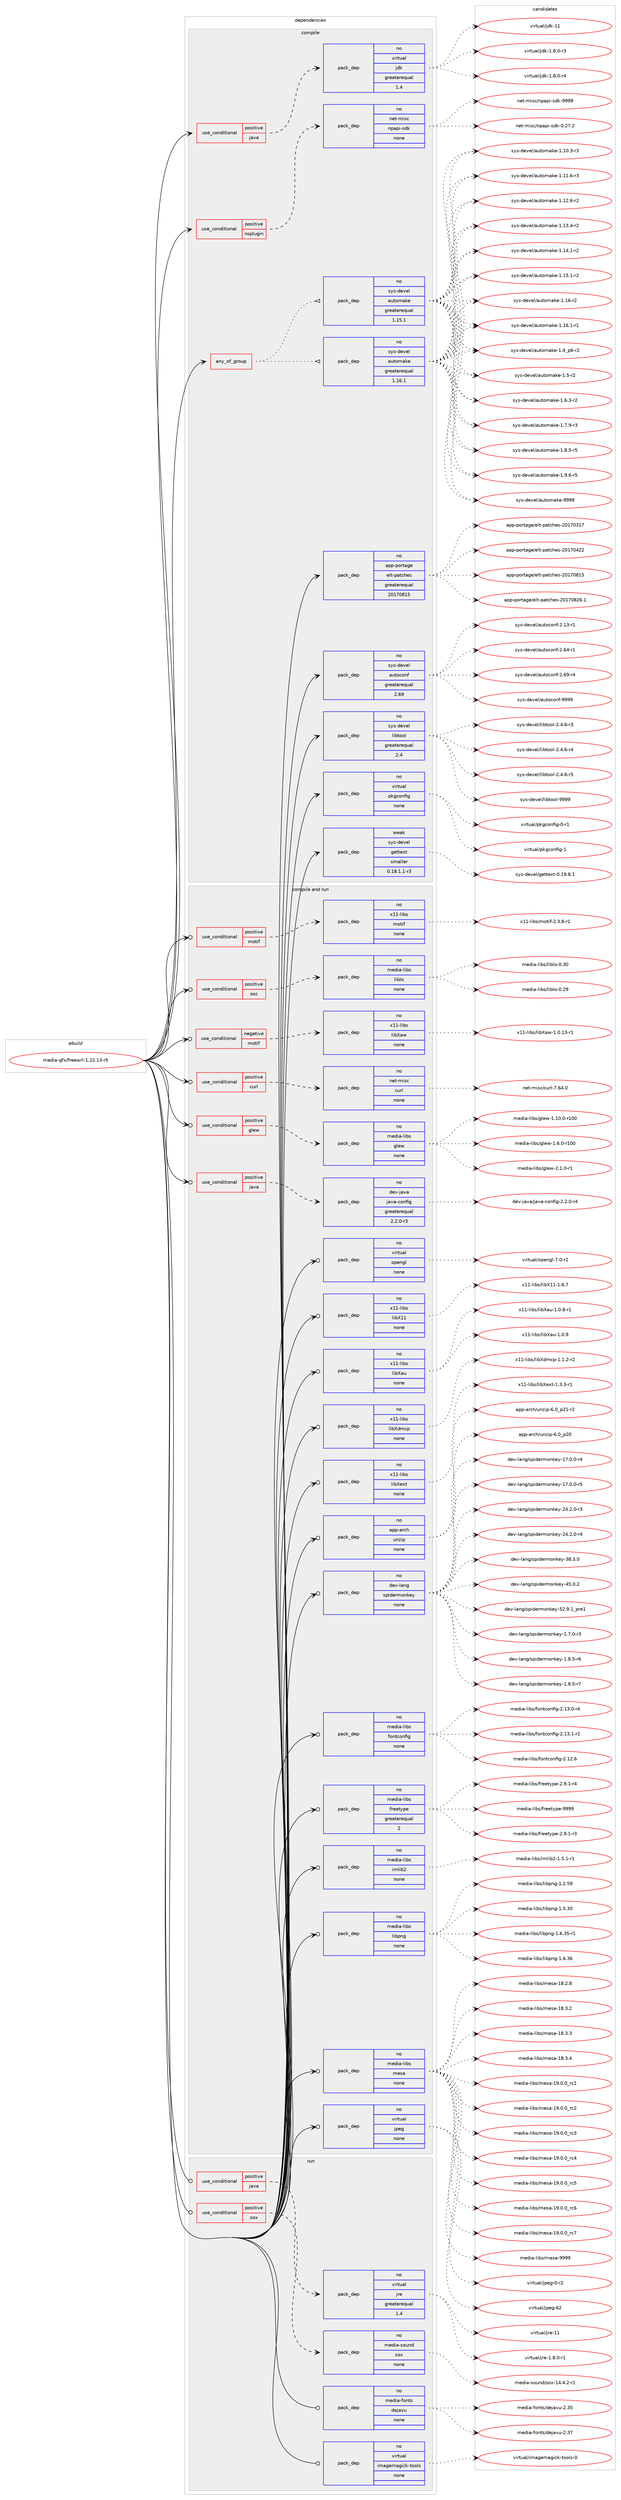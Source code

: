 digraph prolog {

# *************
# Graph options
# *************

newrank=true;
concentrate=true;
compound=true;
graph [rankdir=LR,fontname=Helvetica,fontsize=10,ranksep=1.5];#, ranksep=2.5, nodesep=0.2];
edge  [arrowhead=vee];
node  [fontname=Helvetica,fontsize=10];

# **********
# The ebuild
# **********

subgraph cluster_leftcol {
color=gray;
rank=same;
label=<<i>ebuild</i>>;
id [label="media-gfx/freewrl-1.22.13-r5", color=red, width=4, href="../media-gfx/freewrl-1.22.13-r5.svg"];
}

# ****************
# The dependencies
# ****************

subgraph cluster_midcol {
color=gray;
label=<<i>dependencies</i>>;
subgraph cluster_compile {
fillcolor="#eeeeee";
style=filled;
label=<<i>compile</i>>;
subgraph any24870 {
dependency1603342 [label=<<TABLE BORDER="0" CELLBORDER="1" CELLSPACING="0" CELLPADDING="4"><TR><TD CELLPADDING="10">any_of_group</TD></TR></TABLE>>, shape=none, color=red];subgraph pack1145350 {
dependency1603343 [label=<<TABLE BORDER="0" CELLBORDER="1" CELLSPACING="0" CELLPADDING="4" WIDTH="220"><TR><TD ROWSPAN="6" CELLPADDING="30">pack_dep</TD></TR><TR><TD WIDTH="110">no</TD></TR><TR><TD>sys-devel</TD></TR><TR><TD>automake</TD></TR><TR><TD>greaterequal</TD></TR><TR><TD>1.16.1</TD></TR></TABLE>>, shape=none, color=blue];
}
dependency1603342:e -> dependency1603343:w [weight=20,style="dotted",arrowhead="oinv"];
subgraph pack1145351 {
dependency1603344 [label=<<TABLE BORDER="0" CELLBORDER="1" CELLSPACING="0" CELLPADDING="4" WIDTH="220"><TR><TD ROWSPAN="6" CELLPADDING="30">pack_dep</TD></TR><TR><TD WIDTH="110">no</TD></TR><TR><TD>sys-devel</TD></TR><TR><TD>automake</TD></TR><TR><TD>greaterequal</TD></TR><TR><TD>1.15.1</TD></TR></TABLE>>, shape=none, color=blue];
}
dependency1603342:e -> dependency1603344:w [weight=20,style="dotted",arrowhead="oinv"];
}
id:e -> dependency1603342:w [weight=20,style="solid",arrowhead="vee"];
subgraph cond432437 {
dependency1603345 [label=<<TABLE BORDER="0" CELLBORDER="1" CELLSPACING="0" CELLPADDING="4"><TR><TD ROWSPAN="3" CELLPADDING="10">use_conditional</TD></TR><TR><TD>positive</TD></TR><TR><TD>java</TD></TR></TABLE>>, shape=none, color=red];
subgraph pack1145352 {
dependency1603346 [label=<<TABLE BORDER="0" CELLBORDER="1" CELLSPACING="0" CELLPADDING="4" WIDTH="220"><TR><TD ROWSPAN="6" CELLPADDING="30">pack_dep</TD></TR><TR><TD WIDTH="110">no</TD></TR><TR><TD>virtual</TD></TR><TR><TD>jdk</TD></TR><TR><TD>greaterequal</TD></TR><TR><TD>1.4</TD></TR></TABLE>>, shape=none, color=blue];
}
dependency1603345:e -> dependency1603346:w [weight=20,style="dashed",arrowhead="vee"];
}
id:e -> dependency1603345:w [weight=20,style="solid",arrowhead="vee"];
subgraph cond432438 {
dependency1603347 [label=<<TABLE BORDER="0" CELLBORDER="1" CELLSPACING="0" CELLPADDING="4"><TR><TD ROWSPAN="3" CELLPADDING="10">use_conditional</TD></TR><TR><TD>positive</TD></TR><TR><TD>nsplugin</TD></TR></TABLE>>, shape=none, color=red];
subgraph pack1145353 {
dependency1603348 [label=<<TABLE BORDER="0" CELLBORDER="1" CELLSPACING="0" CELLPADDING="4" WIDTH="220"><TR><TD ROWSPAN="6" CELLPADDING="30">pack_dep</TD></TR><TR><TD WIDTH="110">no</TD></TR><TR><TD>net-misc</TD></TR><TR><TD>npapi-sdk</TD></TR><TR><TD>none</TD></TR><TR><TD></TD></TR></TABLE>>, shape=none, color=blue];
}
dependency1603347:e -> dependency1603348:w [weight=20,style="dashed",arrowhead="vee"];
}
id:e -> dependency1603347:w [weight=20,style="solid",arrowhead="vee"];
subgraph pack1145354 {
dependency1603349 [label=<<TABLE BORDER="0" CELLBORDER="1" CELLSPACING="0" CELLPADDING="4" WIDTH="220"><TR><TD ROWSPAN="6" CELLPADDING="30">pack_dep</TD></TR><TR><TD WIDTH="110">no</TD></TR><TR><TD>app-portage</TD></TR><TR><TD>elt-patches</TD></TR><TR><TD>greaterequal</TD></TR><TR><TD>20170815</TD></TR></TABLE>>, shape=none, color=blue];
}
id:e -> dependency1603349:w [weight=20,style="solid",arrowhead="vee"];
subgraph pack1145355 {
dependency1603350 [label=<<TABLE BORDER="0" CELLBORDER="1" CELLSPACING="0" CELLPADDING="4" WIDTH="220"><TR><TD ROWSPAN="6" CELLPADDING="30">pack_dep</TD></TR><TR><TD WIDTH="110">no</TD></TR><TR><TD>sys-devel</TD></TR><TR><TD>autoconf</TD></TR><TR><TD>greaterequal</TD></TR><TR><TD>2.69</TD></TR></TABLE>>, shape=none, color=blue];
}
id:e -> dependency1603350:w [weight=20,style="solid",arrowhead="vee"];
subgraph pack1145356 {
dependency1603351 [label=<<TABLE BORDER="0" CELLBORDER="1" CELLSPACING="0" CELLPADDING="4" WIDTH="220"><TR><TD ROWSPAN="6" CELLPADDING="30">pack_dep</TD></TR><TR><TD WIDTH="110">no</TD></TR><TR><TD>sys-devel</TD></TR><TR><TD>libtool</TD></TR><TR><TD>greaterequal</TD></TR><TR><TD>2.4</TD></TR></TABLE>>, shape=none, color=blue];
}
id:e -> dependency1603351:w [weight=20,style="solid",arrowhead="vee"];
subgraph pack1145357 {
dependency1603352 [label=<<TABLE BORDER="0" CELLBORDER="1" CELLSPACING="0" CELLPADDING="4" WIDTH="220"><TR><TD ROWSPAN="6" CELLPADDING="30">pack_dep</TD></TR><TR><TD WIDTH="110">no</TD></TR><TR><TD>virtual</TD></TR><TR><TD>pkgconfig</TD></TR><TR><TD>none</TD></TR><TR><TD></TD></TR></TABLE>>, shape=none, color=blue];
}
id:e -> dependency1603352:w [weight=20,style="solid",arrowhead="vee"];
subgraph pack1145358 {
dependency1603353 [label=<<TABLE BORDER="0" CELLBORDER="1" CELLSPACING="0" CELLPADDING="4" WIDTH="220"><TR><TD ROWSPAN="6" CELLPADDING="30">pack_dep</TD></TR><TR><TD WIDTH="110">weak</TD></TR><TR><TD>sys-devel</TD></TR><TR><TD>gettext</TD></TR><TR><TD>smaller</TD></TR><TR><TD>0.18.1.1-r3</TD></TR></TABLE>>, shape=none, color=blue];
}
id:e -> dependency1603353:w [weight=20,style="solid",arrowhead="vee"];
}
subgraph cluster_compileandrun {
fillcolor="#eeeeee";
style=filled;
label=<<i>compile and run</i>>;
subgraph cond432439 {
dependency1603354 [label=<<TABLE BORDER="0" CELLBORDER="1" CELLSPACING="0" CELLPADDING="4"><TR><TD ROWSPAN="3" CELLPADDING="10">use_conditional</TD></TR><TR><TD>negative</TD></TR><TR><TD>motif</TD></TR></TABLE>>, shape=none, color=red];
subgraph pack1145359 {
dependency1603355 [label=<<TABLE BORDER="0" CELLBORDER="1" CELLSPACING="0" CELLPADDING="4" WIDTH="220"><TR><TD ROWSPAN="6" CELLPADDING="30">pack_dep</TD></TR><TR><TD WIDTH="110">no</TD></TR><TR><TD>x11-libs</TD></TR><TR><TD>libXaw</TD></TR><TR><TD>none</TD></TR><TR><TD></TD></TR></TABLE>>, shape=none, color=blue];
}
dependency1603354:e -> dependency1603355:w [weight=20,style="dashed",arrowhead="vee"];
}
id:e -> dependency1603354:w [weight=20,style="solid",arrowhead="odotvee"];
subgraph cond432440 {
dependency1603356 [label=<<TABLE BORDER="0" CELLBORDER="1" CELLSPACING="0" CELLPADDING="4"><TR><TD ROWSPAN="3" CELLPADDING="10">use_conditional</TD></TR><TR><TD>positive</TD></TR><TR><TD>curl</TD></TR></TABLE>>, shape=none, color=red];
subgraph pack1145360 {
dependency1603357 [label=<<TABLE BORDER="0" CELLBORDER="1" CELLSPACING="0" CELLPADDING="4" WIDTH="220"><TR><TD ROWSPAN="6" CELLPADDING="30">pack_dep</TD></TR><TR><TD WIDTH="110">no</TD></TR><TR><TD>net-misc</TD></TR><TR><TD>curl</TD></TR><TR><TD>none</TD></TR><TR><TD></TD></TR></TABLE>>, shape=none, color=blue];
}
dependency1603356:e -> dependency1603357:w [weight=20,style="dashed",arrowhead="vee"];
}
id:e -> dependency1603356:w [weight=20,style="solid",arrowhead="odotvee"];
subgraph cond432441 {
dependency1603358 [label=<<TABLE BORDER="0" CELLBORDER="1" CELLSPACING="0" CELLPADDING="4"><TR><TD ROWSPAN="3" CELLPADDING="10">use_conditional</TD></TR><TR><TD>positive</TD></TR><TR><TD>glew</TD></TR></TABLE>>, shape=none, color=red];
subgraph pack1145361 {
dependency1603359 [label=<<TABLE BORDER="0" CELLBORDER="1" CELLSPACING="0" CELLPADDING="4" WIDTH="220"><TR><TD ROWSPAN="6" CELLPADDING="30">pack_dep</TD></TR><TR><TD WIDTH="110">no</TD></TR><TR><TD>media-libs</TD></TR><TR><TD>glew</TD></TR><TR><TD>none</TD></TR><TR><TD></TD></TR></TABLE>>, shape=none, color=blue];
}
dependency1603358:e -> dependency1603359:w [weight=20,style="dashed",arrowhead="vee"];
}
id:e -> dependency1603358:w [weight=20,style="solid",arrowhead="odotvee"];
subgraph cond432442 {
dependency1603360 [label=<<TABLE BORDER="0" CELLBORDER="1" CELLSPACING="0" CELLPADDING="4"><TR><TD ROWSPAN="3" CELLPADDING="10">use_conditional</TD></TR><TR><TD>positive</TD></TR><TR><TD>java</TD></TR></TABLE>>, shape=none, color=red];
subgraph pack1145362 {
dependency1603361 [label=<<TABLE BORDER="0" CELLBORDER="1" CELLSPACING="0" CELLPADDING="4" WIDTH="220"><TR><TD ROWSPAN="6" CELLPADDING="30">pack_dep</TD></TR><TR><TD WIDTH="110">no</TD></TR><TR><TD>dev-java</TD></TR><TR><TD>java-config</TD></TR><TR><TD>greaterequal</TD></TR><TR><TD>2.2.0-r3</TD></TR></TABLE>>, shape=none, color=blue];
}
dependency1603360:e -> dependency1603361:w [weight=20,style="dashed",arrowhead="vee"];
}
id:e -> dependency1603360:w [weight=20,style="solid",arrowhead="odotvee"];
subgraph cond432443 {
dependency1603362 [label=<<TABLE BORDER="0" CELLBORDER="1" CELLSPACING="0" CELLPADDING="4"><TR><TD ROWSPAN="3" CELLPADDING="10">use_conditional</TD></TR><TR><TD>positive</TD></TR><TR><TD>motif</TD></TR></TABLE>>, shape=none, color=red];
subgraph pack1145363 {
dependency1603363 [label=<<TABLE BORDER="0" CELLBORDER="1" CELLSPACING="0" CELLPADDING="4" WIDTH="220"><TR><TD ROWSPAN="6" CELLPADDING="30">pack_dep</TD></TR><TR><TD WIDTH="110">no</TD></TR><TR><TD>x11-libs</TD></TR><TR><TD>motif</TD></TR><TR><TD>none</TD></TR><TR><TD></TD></TR></TABLE>>, shape=none, color=blue];
}
dependency1603362:e -> dependency1603363:w [weight=20,style="dashed",arrowhead="vee"];
}
id:e -> dependency1603362:w [weight=20,style="solid",arrowhead="odotvee"];
subgraph cond432444 {
dependency1603364 [label=<<TABLE BORDER="0" CELLBORDER="1" CELLSPACING="0" CELLPADDING="4"><TR><TD ROWSPAN="3" CELLPADDING="10">use_conditional</TD></TR><TR><TD>positive</TD></TR><TR><TD>osc</TD></TR></TABLE>>, shape=none, color=red];
subgraph pack1145364 {
dependency1603365 [label=<<TABLE BORDER="0" CELLBORDER="1" CELLSPACING="0" CELLPADDING="4" WIDTH="220"><TR><TD ROWSPAN="6" CELLPADDING="30">pack_dep</TD></TR><TR><TD WIDTH="110">no</TD></TR><TR><TD>media-libs</TD></TR><TR><TD>liblo</TD></TR><TR><TD>none</TD></TR><TR><TD></TD></TR></TABLE>>, shape=none, color=blue];
}
dependency1603364:e -> dependency1603365:w [weight=20,style="dashed",arrowhead="vee"];
}
id:e -> dependency1603364:w [weight=20,style="solid",arrowhead="odotvee"];
subgraph pack1145365 {
dependency1603366 [label=<<TABLE BORDER="0" CELLBORDER="1" CELLSPACING="0" CELLPADDING="4" WIDTH="220"><TR><TD ROWSPAN="6" CELLPADDING="30">pack_dep</TD></TR><TR><TD WIDTH="110">no</TD></TR><TR><TD>app-arch</TD></TR><TR><TD>unzip</TD></TR><TR><TD>none</TD></TR><TR><TD></TD></TR></TABLE>>, shape=none, color=blue];
}
id:e -> dependency1603366:w [weight=20,style="solid",arrowhead="odotvee"];
subgraph pack1145366 {
dependency1603367 [label=<<TABLE BORDER="0" CELLBORDER="1" CELLSPACING="0" CELLPADDING="4" WIDTH="220"><TR><TD ROWSPAN="6" CELLPADDING="30">pack_dep</TD></TR><TR><TD WIDTH="110">no</TD></TR><TR><TD>dev-lang</TD></TR><TR><TD>spidermonkey</TD></TR><TR><TD>none</TD></TR><TR><TD></TD></TR></TABLE>>, shape=none, color=blue];
}
id:e -> dependency1603367:w [weight=20,style="solid",arrowhead="odotvee"];
subgraph pack1145367 {
dependency1603368 [label=<<TABLE BORDER="0" CELLBORDER="1" CELLSPACING="0" CELLPADDING="4" WIDTH="220"><TR><TD ROWSPAN="6" CELLPADDING="30">pack_dep</TD></TR><TR><TD WIDTH="110">no</TD></TR><TR><TD>media-libs</TD></TR><TR><TD>fontconfig</TD></TR><TR><TD>none</TD></TR><TR><TD></TD></TR></TABLE>>, shape=none, color=blue];
}
id:e -> dependency1603368:w [weight=20,style="solid",arrowhead="odotvee"];
subgraph pack1145368 {
dependency1603369 [label=<<TABLE BORDER="0" CELLBORDER="1" CELLSPACING="0" CELLPADDING="4" WIDTH="220"><TR><TD ROWSPAN="6" CELLPADDING="30">pack_dep</TD></TR><TR><TD WIDTH="110">no</TD></TR><TR><TD>media-libs</TD></TR><TR><TD>freetype</TD></TR><TR><TD>greaterequal</TD></TR><TR><TD>2</TD></TR></TABLE>>, shape=none, color=blue];
}
id:e -> dependency1603369:w [weight=20,style="solid",arrowhead="odotvee"];
subgraph pack1145369 {
dependency1603370 [label=<<TABLE BORDER="0" CELLBORDER="1" CELLSPACING="0" CELLPADDING="4" WIDTH="220"><TR><TD ROWSPAN="6" CELLPADDING="30">pack_dep</TD></TR><TR><TD WIDTH="110">no</TD></TR><TR><TD>media-libs</TD></TR><TR><TD>imlib2</TD></TR><TR><TD>none</TD></TR><TR><TD></TD></TR></TABLE>>, shape=none, color=blue];
}
id:e -> dependency1603370:w [weight=20,style="solid",arrowhead="odotvee"];
subgraph pack1145370 {
dependency1603371 [label=<<TABLE BORDER="0" CELLBORDER="1" CELLSPACING="0" CELLPADDING="4" WIDTH="220"><TR><TD ROWSPAN="6" CELLPADDING="30">pack_dep</TD></TR><TR><TD WIDTH="110">no</TD></TR><TR><TD>media-libs</TD></TR><TR><TD>libpng</TD></TR><TR><TD>none</TD></TR><TR><TD></TD></TR></TABLE>>, shape=none, color=blue];
}
id:e -> dependency1603371:w [weight=20,style="solid",arrowhead="odotvee"];
subgraph pack1145371 {
dependency1603372 [label=<<TABLE BORDER="0" CELLBORDER="1" CELLSPACING="0" CELLPADDING="4" WIDTH="220"><TR><TD ROWSPAN="6" CELLPADDING="30">pack_dep</TD></TR><TR><TD WIDTH="110">no</TD></TR><TR><TD>media-libs</TD></TR><TR><TD>mesa</TD></TR><TR><TD>none</TD></TR><TR><TD></TD></TR></TABLE>>, shape=none, color=blue];
}
id:e -> dependency1603372:w [weight=20,style="solid",arrowhead="odotvee"];
subgraph pack1145372 {
dependency1603373 [label=<<TABLE BORDER="0" CELLBORDER="1" CELLSPACING="0" CELLPADDING="4" WIDTH="220"><TR><TD ROWSPAN="6" CELLPADDING="30">pack_dep</TD></TR><TR><TD WIDTH="110">no</TD></TR><TR><TD>virtual</TD></TR><TR><TD>jpeg</TD></TR><TR><TD>none</TD></TR><TR><TD></TD></TR></TABLE>>, shape=none, color=blue];
}
id:e -> dependency1603373:w [weight=20,style="solid",arrowhead="odotvee"];
subgraph pack1145373 {
dependency1603374 [label=<<TABLE BORDER="0" CELLBORDER="1" CELLSPACING="0" CELLPADDING="4" WIDTH="220"><TR><TD ROWSPAN="6" CELLPADDING="30">pack_dep</TD></TR><TR><TD WIDTH="110">no</TD></TR><TR><TD>virtual</TD></TR><TR><TD>opengl</TD></TR><TR><TD>none</TD></TR><TR><TD></TD></TR></TABLE>>, shape=none, color=blue];
}
id:e -> dependency1603374:w [weight=20,style="solid",arrowhead="odotvee"];
subgraph pack1145374 {
dependency1603375 [label=<<TABLE BORDER="0" CELLBORDER="1" CELLSPACING="0" CELLPADDING="4" WIDTH="220"><TR><TD ROWSPAN="6" CELLPADDING="30">pack_dep</TD></TR><TR><TD WIDTH="110">no</TD></TR><TR><TD>x11-libs</TD></TR><TR><TD>libX11</TD></TR><TR><TD>none</TD></TR><TR><TD></TD></TR></TABLE>>, shape=none, color=blue];
}
id:e -> dependency1603375:w [weight=20,style="solid",arrowhead="odotvee"];
subgraph pack1145375 {
dependency1603376 [label=<<TABLE BORDER="0" CELLBORDER="1" CELLSPACING="0" CELLPADDING="4" WIDTH="220"><TR><TD ROWSPAN="6" CELLPADDING="30">pack_dep</TD></TR><TR><TD WIDTH="110">no</TD></TR><TR><TD>x11-libs</TD></TR><TR><TD>libXau</TD></TR><TR><TD>none</TD></TR><TR><TD></TD></TR></TABLE>>, shape=none, color=blue];
}
id:e -> dependency1603376:w [weight=20,style="solid",arrowhead="odotvee"];
subgraph pack1145376 {
dependency1603377 [label=<<TABLE BORDER="0" CELLBORDER="1" CELLSPACING="0" CELLPADDING="4" WIDTH="220"><TR><TD ROWSPAN="6" CELLPADDING="30">pack_dep</TD></TR><TR><TD WIDTH="110">no</TD></TR><TR><TD>x11-libs</TD></TR><TR><TD>libXdmcp</TD></TR><TR><TD>none</TD></TR><TR><TD></TD></TR></TABLE>>, shape=none, color=blue];
}
id:e -> dependency1603377:w [weight=20,style="solid",arrowhead="odotvee"];
subgraph pack1145377 {
dependency1603378 [label=<<TABLE BORDER="0" CELLBORDER="1" CELLSPACING="0" CELLPADDING="4" WIDTH="220"><TR><TD ROWSPAN="6" CELLPADDING="30">pack_dep</TD></TR><TR><TD WIDTH="110">no</TD></TR><TR><TD>x11-libs</TD></TR><TR><TD>libXext</TD></TR><TR><TD>none</TD></TR><TR><TD></TD></TR></TABLE>>, shape=none, color=blue];
}
id:e -> dependency1603378:w [weight=20,style="solid",arrowhead="odotvee"];
}
subgraph cluster_run {
fillcolor="#eeeeee";
style=filled;
label=<<i>run</i>>;
subgraph cond432445 {
dependency1603379 [label=<<TABLE BORDER="0" CELLBORDER="1" CELLSPACING="0" CELLPADDING="4"><TR><TD ROWSPAN="3" CELLPADDING="10">use_conditional</TD></TR><TR><TD>positive</TD></TR><TR><TD>java</TD></TR></TABLE>>, shape=none, color=red];
subgraph pack1145378 {
dependency1603380 [label=<<TABLE BORDER="0" CELLBORDER="1" CELLSPACING="0" CELLPADDING="4" WIDTH="220"><TR><TD ROWSPAN="6" CELLPADDING="30">pack_dep</TD></TR><TR><TD WIDTH="110">no</TD></TR><TR><TD>virtual</TD></TR><TR><TD>jre</TD></TR><TR><TD>greaterequal</TD></TR><TR><TD>1.4</TD></TR></TABLE>>, shape=none, color=blue];
}
dependency1603379:e -> dependency1603380:w [weight=20,style="dashed",arrowhead="vee"];
}
id:e -> dependency1603379:w [weight=20,style="solid",arrowhead="odot"];
subgraph cond432446 {
dependency1603381 [label=<<TABLE BORDER="0" CELLBORDER="1" CELLSPACING="0" CELLPADDING="4"><TR><TD ROWSPAN="3" CELLPADDING="10">use_conditional</TD></TR><TR><TD>positive</TD></TR><TR><TD>sox</TD></TR></TABLE>>, shape=none, color=red];
subgraph pack1145379 {
dependency1603382 [label=<<TABLE BORDER="0" CELLBORDER="1" CELLSPACING="0" CELLPADDING="4" WIDTH="220"><TR><TD ROWSPAN="6" CELLPADDING="30">pack_dep</TD></TR><TR><TD WIDTH="110">no</TD></TR><TR><TD>media-sound</TD></TR><TR><TD>sox</TD></TR><TR><TD>none</TD></TR><TR><TD></TD></TR></TABLE>>, shape=none, color=blue];
}
dependency1603381:e -> dependency1603382:w [weight=20,style="dashed",arrowhead="vee"];
}
id:e -> dependency1603381:w [weight=20,style="solid",arrowhead="odot"];
subgraph pack1145380 {
dependency1603383 [label=<<TABLE BORDER="0" CELLBORDER="1" CELLSPACING="0" CELLPADDING="4" WIDTH="220"><TR><TD ROWSPAN="6" CELLPADDING="30">pack_dep</TD></TR><TR><TD WIDTH="110">no</TD></TR><TR><TD>media-fonts</TD></TR><TR><TD>dejavu</TD></TR><TR><TD>none</TD></TR><TR><TD></TD></TR></TABLE>>, shape=none, color=blue];
}
id:e -> dependency1603383:w [weight=20,style="solid",arrowhead="odot"];
subgraph pack1145381 {
dependency1603384 [label=<<TABLE BORDER="0" CELLBORDER="1" CELLSPACING="0" CELLPADDING="4" WIDTH="220"><TR><TD ROWSPAN="6" CELLPADDING="30">pack_dep</TD></TR><TR><TD WIDTH="110">no</TD></TR><TR><TD>virtual</TD></TR><TR><TD>imagemagick-tools</TD></TR><TR><TD>none</TD></TR><TR><TD></TD></TR></TABLE>>, shape=none, color=blue];
}
id:e -> dependency1603384:w [weight=20,style="solid",arrowhead="odot"];
}
}

# **************
# The candidates
# **************

subgraph cluster_choices {
rank=same;
color=gray;
label=<<i>candidates</i>>;

subgraph choice1145350 {
color=black;
nodesep=1;
choice11512111545100101118101108479711711611110997107101454946494846514511451 [label="sys-devel/automake-1.10.3-r3", color=red, width=4,href="../sys-devel/automake-1.10.3-r3.svg"];
choice11512111545100101118101108479711711611110997107101454946494946544511451 [label="sys-devel/automake-1.11.6-r3", color=red, width=4,href="../sys-devel/automake-1.11.6-r3.svg"];
choice11512111545100101118101108479711711611110997107101454946495046544511450 [label="sys-devel/automake-1.12.6-r2", color=red, width=4,href="../sys-devel/automake-1.12.6-r2.svg"];
choice11512111545100101118101108479711711611110997107101454946495146524511450 [label="sys-devel/automake-1.13.4-r2", color=red, width=4,href="../sys-devel/automake-1.13.4-r2.svg"];
choice11512111545100101118101108479711711611110997107101454946495246494511450 [label="sys-devel/automake-1.14.1-r2", color=red, width=4,href="../sys-devel/automake-1.14.1-r2.svg"];
choice11512111545100101118101108479711711611110997107101454946495346494511450 [label="sys-devel/automake-1.15.1-r2", color=red, width=4,href="../sys-devel/automake-1.15.1-r2.svg"];
choice1151211154510010111810110847971171161111099710710145494649544511450 [label="sys-devel/automake-1.16-r2", color=red, width=4,href="../sys-devel/automake-1.16-r2.svg"];
choice11512111545100101118101108479711711611110997107101454946495446494511449 [label="sys-devel/automake-1.16.1-r1", color=red, width=4,href="../sys-devel/automake-1.16.1-r1.svg"];
choice115121115451001011181011084797117116111109971071014549465295112544511450 [label="sys-devel/automake-1.4_p6-r2", color=red, width=4,href="../sys-devel/automake-1.4_p6-r2.svg"];
choice11512111545100101118101108479711711611110997107101454946534511450 [label="sys-devel/automake-1.5-r2", color=red, width=4,href="../sys-devel/automake-1.5-r2.svg"];
choice115121115451001011181011084797117116111109971071014549465446514511450 [label="sys-devel/automake-1.6.3-r2", color=red, width=4,href="../sys-devel/automake-1.6.3-r2.svg"];
choice115121115451001011181011084797117116111109971071014549465546574511451 [label="sys-devel/automake-1.7.9-r3", color=red, width=4,href="../sys-devel/automake-1.7.9-r3.svg"];
choice115121115451001011181011084797117116111109971071014549465646534511453 [label="sys-devel/automake-1.8.5-r5", color=red, width=4,href="../sys-devel/automake-1.8.5-r5.svg"];
choice115121115451001011181011084797117116111109971071014549465746544511453 [label="sys-devel/automake-1.9.6-r5", color=red, width=4,href="../sys-devel/automake-1.9.6-r5.svg"];
choice115121115451001011181011084797117116111109971071014557575757 [label="sys-devel/automake-9999", color=red, width=4,href="../sys-devel/automake-9999.svg"];
dependency1603343:e -> choice11512111545100101118101108479711711611110997107101454946494846514511451:w [style=dotted,weight="100"];
dependency1603343:e -> choice11512111545100101118101108479711711611110997107101454946494946544511451:w [style=dotted,weight="100"];
dependency1603343:e -> choice11512111545100101118101108479711711611110997107101454946495046544511450:w [style=dotted,weight="100"];
dependency1603343:e -> choice11512111545100101118101108479711711611110997107101454946495146524511450:w [style=dotted,weight="100"];
dependency1603343:e -> choice11512111545100101118101108479711711611110997107101454946495246494511450:w [style=dotted,weight="100"];
dependency1603343:e -> choice11512111545100101118101108479711711611110997107101454946495346494511450:w [style=dotted,weight="100"];
dependency1603343:e -> choice1151211154510010111810110847971171161111099710710145494649544511450:w [style=dotted,weight="100"];
dependency1603343:e -> choice11512111545100101118101108479711711611110997107101454946495446494511449:w [style=dotted,weight="100"];
dependency1603343:e -> choice115121115451001011181011084797117116111109971071014549465295112544511450:w [style=dotted,weight="100"];
dependency1603343:e -> choice11512111545100101118101108479711711611110997107101454946534511450:w [style=dotted,weight="100"];
dependency1603343:e -> choice115121115451001011181011084797117116111109971071014549465446514511450:w [style=dotted,weight="100"];
dependency1603343:e -> choice115121115451001011181011084797117116111109971071014549465546574511451:w [style=dotted,weight="100"];
dependency1603343:e -> choice115121115451001011181011084797117116111109971071014549465646534511453:w [style=dotted,weight="100"];
dependency1603343:e -> choice115121115451001011181011084797117116111109971071014549465746544511453:w [style=dotted,weight="100"];
dependency1603343:e -> choice115121115451001011181011084797117116111109971071014557575757:w [style=dotted,weight="100"];
}
subgraph choice1145351 {
color=black;
nodesep=1;
choice11512111545100101118101108479711711611110997107101454946494846514511451 [label="sys-devel/automake-1.10.3-r3", color=red, width=4,href="../sys-devel/automake-1.10.3-r3.svg"];
choice11512111545100101118101108479711711611110997107101454946494946544511451 [label="sys-devel/automake-1.11.6-r3", color=red, width=4,href="../sys-devel/automake-1.11.6-r3.svg"];
choice11512111545100101118101108479711711611110997107101454946495046544511450 [label="sys-devel/automake-1.12.6-r2", color=red, width=4,href="../sys-devel/automake-1.12.6-r2.svg"];
choice11512111545100101118101108479711711611110997107101454946495146524511450 [label="sys-devel/automake-1.13.4-r2", color=red, width=4,href="../sys-devel/automake-1.13.4-r2.svg"];
choice11512111545100101118101108479711711611110997107101454946495246494511450 [label="sys-devel/automake-1.14.1-r2", color=red, width=4,href="../sys-devel/automake-1.14.1-r2.svg"];
choice11512111545100101118101108479711711611110997107101454946495346494511450 [label="sys-devel/automake-1.15.1-r2", color=red, width=4,href="../sys-devel/automake-1.15.1-r2.svg"];
choice1151211154510010111810110847971171161111099710710145494649544511450 [label="sys-devel/automake-1.16-r2", color=red, width=4,href="../sys-devel/automake-1.16-r2.svg"];
choice11512111545100101118101108479711711611110997107101454946495446494511449 [label="sys-devel/automake-1.16.1-r1", color=red, width=4,href="../sys-devel/automake-1.16.1-r1.svg"];
choice115121115451001011181011084797117116111109971071014549465295112544511450 [label="sys-devel/automake-1.4_p6-r2", color=red, width=4,href="../sys-devel/automake-1.4_p6-r2.svg"];
choice11512111545100101118101108479711711611110997107101454946534511450 [label="sys-devel/automake-1.5-r2", color=red, width=4,href="../sys-devel/automake-1.5-r2.svg"];
choice115121115451001011181011084797117116111109971071014549465446514511450 [label="sys-devel/automake-1.6.3-r2", color=red, width=4,href="../sys-devel/automake-1.6.3-r2.svg"];
choice115121115451001011181011084797117116111109971071014549465546574511451 [label="sys-devel/automake-1.7.9-r3", color=red, width=4,href="../sys-devel/automake-1.7.9-r3.svg"];
choice115121115451001011181011084797117116111109971071014549465646534511453 [label="sys-devel/automake-1.8.5-r5", color=red, width=4,href="../sys-devel/automake-1.8.5-r5.svg"];
choice115121115451001011181011084797117116111109971071014549465746544511453 [label="sys-devel/automake-1.9.6-r5", color=red, width=4,href="../sys-devel/automake-1.9.6-r5.svg"];
choice115121115451001011181011084797117116111109971071014557575757 [label="sys-devel/automake-9999", color=red, width=4,href="../sys-devel/automake-9999.svg"];
dependency1603344:e -> choice11512111545100101118101108479711711611110997107101454946494846514511451:w [style=dotted,weight="100"];
dependency1603344:e -> choice11512111545100101118101108479711711611110997107101454946494946544511451:w [style=dotted,weight="100"];
dependency1603344:e -> choice11512111545100101118101108479711711611110997107101454946495046544511450:w [style=dotted,weight="100"];
dependency1603344:e -> choice11512111545100101118101108479711711611110997107101454946495146524511450:w [style=dotted,weight="100"];
dependency1603344:e -> choice11512111545100101118101108479711711611110997107101454946495246494511450:w [style=dotted,weight="100"];
dependency1603344:e -> choice11512111545100101118101108479711711611110997107101454946495346494511450:w [style=dotted,weight="100"];
dependency1603344:e -> choice1151211154510010111810110847971171161111099710710145494649544511450:w [style=dotted,weight="100"];
dependency1603344:e -> choice11512111545100101118101108479711711611110997107101454946495446494511449:w [style=dotted,weight="100"];
dependency1603344:e -> choice115121115451001011181011084797117116111109971071014549465295112544511450:w [style=dotted,weight="100"];
dependency1603344:e -> choice11512111545100101118101108479711711611110997107101454946534511450:w [style=dotted,weight="100"];
dependency1603344:e -> choice115121115451001011181011084797117116111109971071014549465446514511450:w [style=dotted,weight="100"];
dependency1603344:e -> choice115121115451001011181011084797117116111109971071014549465546574511451:w [style=dotted,weight="100"];
dependency1603344:e -> choice115121115451001011181011084797117116111109971071014549465646534511453:w [style=dotted,weight="100"];
dependency1603344:e -> choice115121115451001011181011084797117116111109971071014549465746544511453:w [style=dotted,weight="100"];
dependency1603344:e -> choice115121115451001011181011084797117116111109971071014557575757:w [style=dotted,weight="100"];
}
subgraph choice1145352 {
color=black;
nodesep=1;
choice11810511411611797108471061001074549465646484511451 [label="virtual/jdk-1.8.0-r3", color=red, width=4,href="../virtual/jdk-1.8.0-r3.svg"];
choice11810511411611797108471061001074549465646484511452 [label="virtual/jdk-1.8.0-r4", color=red, width=4,href="../virtual/jdk-1.8.0-r4.svg"];
choice1181051141161179710847106100107454949 [label="virtual/jdk-11", color=red, width=4,href="../virtual/jdk-11.svg"];
dependency1603346:e -> choice11810511411611797108471061001074549465646484511451:w [style=dotted,weight="100"];
dependency1603346:e -> choice11810511411611797108471061001074549465646484511452:w [style=dotted,weight="100"];
dependency1603346:e -> choice1181051141161179710847106100107454949:w [style=dotted,weight="100"];
}
subgraph choice1145353 {
color=black;
nodesep=1;
choice110101116451091051159947110112971121054511510010745484650554650 [label="net-misc/npapi-sdk-0.27.2", color=red, width=4,href="../net-misc/npapi-sdk-0.27.2.svg"];
choice11010111645109105115994711011297112105451151001074557575757 [label="net-misc/npapi-sdk-9999", color=red, width=4,href="../net-misc/npapi-sdk-9999.svg"];
dependency1603348:e -> choice110101116451091051159947110112971121054511510010745484650554650:w [style=dotted,weight="100"];
dependency1603348:e -> choice11010111645109105115994711011297112105451151001074557575757:w [style=dotted,weight="100"];
}
subgraph choice1145354 {
color=black;
nodesep=1;
choice97112112451121111141169710310147101108116451129711699104101115455048495548514955 [label="app-portage/elt-patches-20170317", color=red, width=4,href="../app-portage/elt-patches-20170317.svg"];
choice97112112451121111141169710310147101108116451129711699104101115455048495548525050 [label="app-portage/elt-patches-20170422", color=red, width=4,href="../app-portage/elt-patches-20170422.svg"];
choice97112112451121111141169710310147101108116451129711699104101115455048495548564953 [label="app-portage/elt-patches-20170815", color=red, width=4,href="../app-portage/elt-patches-20170815.svg"];
choice971121124511211111411697103101471011081164511297116991041011154550484955485650544649 [label="app-portage/elt-patches-20170826.1", color=red, width=4,href="../app-portage/elt-patches-20170826.1.svg"];
dependency1603349:e -> choice97112112451121111141169710310147101108116451129711699104101115455048495548514955:w [style=dotted,weight="100"];
dependency1603349:e -> choice97112112451121111141169710310147101108116451129711699104101115455048495548525050:w [style=dotted,weight="100"];
dependency1603349:e -> choice97112112451121111141169710310147101108116451129711699104101115455048495548564953:w [style=dotted,weight="100"];
dependency1603349:e -> choice971121124511211111411697103101471011081164511297116991041011154550484955485650544649:w [style=dotted,weight="100"];
}
subgraph choice1145355 {
color=black;
nodesep=1;
choice1151211154510010111810110847971171161119911111010245504649514511449 [label="sys-devel/autoconf-2.13-r1", color=red, width=4,href="../sys-devel/autoconf-2.13-r1.svg"];
choice1151211154510010111810110847971171161119911111010245504654524511449 [label="sys-devel/autoconf-2.64-r1", color=red, width=4,href="../sys-devel/autoconf-2.64-r1.svg"];
choice1151211154510010111810110847971171161119911111010245504654574511452 [label="sys-devel/autoconf-2.69-r4", color=red, width=4,href="../sys-devel/autoconf-2.69-r4.svg"];
choice115121115451001011181011084797117116111991111101024557575757 [label="sys-devel/autoconf-9999", color=red, width=4,href="../sys-devel/autoconf-9999.svg"];
dependency1603350:e -> choice1151211154510010111810110847971171161119911111010245504649514511449:w [style=dotted,weight="100"];
dependency1603350:e -> choice1151211154510010111810110847971171161119911111010245504654524511449:w [style=dotted,weight="100"];
dependency1603350:e -> choice1151211154510010111810110847971171161119911111010245504654574511452:w [style=dotted,weight="100"];
dependency1603350:e -> choice115121115451001011181011084797117116111991111101024557575757:w [style=dotted,weight="100"];
}
subgraph choice1145356 {
color=black;
nodesep=1;
choice1151211154510010111810110847108105981161111111084550465246544511451 [label="sys-devel/libtool-2.4.6-r3", color=red, width=4,href="../sys-devel/libtool-2.4.6-r3.svg"];
choice1151211154510010111810110847108105981161111111084550465246544511452 [label="sys-devel/libtool-2.4.6-r4", color=red, width=4,href="../sys-devel/libtool-2.4.6-r4.svg"];
choice1151211154510010111810110847108105981161111111084550465246544511453 [label="sys-devel/libtool-2.4.6-r5", color=red, width=4,href="../sys-devel/libtool-2.4.6-r5.svg"];
choice1151211154510010111810110847108105981161111111084557575757 [label="sys-devel/libtool-9999", color=red, width=4,href="../sys-devel/libtool-9999.svg"];
dependency1603351:e -> choice1151211154510010111810110847108105981161111111084550465246544511451:w [style=dotted,weight="100"];
dependency1603351:e -> choice1151211154510010111810110847108105981161111111084550465246544511452:w [style=dotted,weight="100"];
dependency1603351:e -> choice1151211154510010111810110847108105981161111111084550465246544511453:w [style=dotted,weight="100"];
dependency1603351:e -> choice1151211154510010111810110847108105981161111111084557575757:w [style=dotted,weight="100"];
}
subgraph choice1145357 {
color=black;
nodesep=1;
choice11810511411611797108471121071039911111010210510345484511449 [label="virtual/pkgconfig-0-r1", color=red, width=4,href="../virtual/pkgconfig-0-r1.svg"];
choice1181051141161179710847112107103991111101021051034549 [label="virtual/pkgconfig-1", color=red, width=4,href="../virtual/pkgconfig-1.svg"];
dependency1603352:e -> choice11810511411611797108471121071039911111010210510345484511449:w [style=dotted,weight="100"];
dependency1603352:e -> choice1181051141161179710847112107103991111101021051034549:w [style=dotted,weight="100"];
}
subgraph choice1145358 {
color=black;
nodesep=1;
choice1151211154510010111810110847103101116116101120116454846495746564649 [label="sys-devel/gettext-0.19.8.1", color=red, width=4,href="../sys-devel/gettext-0.19.8.1.svg"];
dependency1603353:e -> choice1151211154510010111810110847103101116116101120116454846495746564649:w [style=dotted,weight="100"];
}
subgraph choice1145359 {
color=black;
nodesep=1;
choice1204949451081059811547108105988897119454946484649514511449 [label="x11-libs/libXaw-1.0.13-r1", color=red, width=4,href="../x11-libs/libXaw-1.0.13-r1.svg"];
dependency1603355:e -> choice1204949451081059811547108105988897119454946484649514511449:w [style=dotted,weight="100"];
}
subgraph choice1145360 {
color=black;
nodesep=1;
choice1101011164510910511599479911711410845554654524648 [label="net-misc/curl-7.64.0", color=red, width=4,href="../net-misc/curl-7.64.0.svg"];
dependency1603357:e -> choice1101011164510910511599479911711410845554654524648:w [style=dotted,weight="100"];
}
subgraph choice1145361 {
color=black;
nodesep=1;
choice109101100105974510810598115471031081011194549464948464845114494848 [label="media-libs/glew-1.10.0-r100", color=red, width=4,href="../media-libs/glew-1.10.0-r100.svg"];
choice1091011001059745108105981154710310810111945494654464845114494848 [label="media-libs/glew-1.6.0-r100", color=red, width=4,href="../media-libs/glew-1.6.0-r100.svg"];
choice109101100105974510810598115471031081011194550464946484511449 [label="media-libs/glew-2.1.0-r1", color=red, width=4,href="../media-libs/glew-2.1.0-r1.svg"];
dependency1603359:e -> choice109101100105974510810598115471031081011194549464948464845114494848:w [style=dotted,weight="100"];
dependency1603359:e -> choice1091011001059745108105981154710310810111945494654464845114494848:w [style=dotted,weight="100"];
dependency1603359:e -> choice109101100105974510810598115471031081011194550464946484511449:w [style=dotted,weight="100"];
}
subgraph choice1145362 {
color=black;
nodesep=1;
choice10010111845106971189747106971189745991111101021051034550465046484511452 [label="dev-java/java-config-2.2.0-r4", color=red, width=4,href="../dev-java/java-config-2.2.0-r4.svg"];
dependency1603361:e -> choice10010111845106971189747106971189745991111101021051034550465046484511452:w [style=dotted,weight="100"];
}
subgraph choice1145363 {
color=black;
nodesep=1;
choice12049494510810598115471091111161051024550465146564511449 [label="x11-libs/motif-2.3.8-r1", color=red, width=4,href="../x11-libs/motif-2.3.8-r1.svg"];
dependency1603363:e -> choice12049494510810598115471091111161051024550465146564511449:w [style=dotted,weight="100"];
}
subgraph choice1145364 {
color=black;
nodesep=1;
choice10910110010597451081059811547108105981081114548465057 [label="media-libs/liblo-0.29", color=red, width=4,href="../media-libs/liblo-0.29.svg"];
choice10910110010597451081059811547108105981081114548465148 [label="media-libs/liblo-0.30", color=red, width=4,href="../media-libs/liblo-0.30.svg"];
dependency1603365:e -> choice10910110010597451081059811547108105981081114548465057:w [style=dotted,weight="100"];
dependency1603365:e -> choice10910110010597451081059811547108105981081114548465148:w [style=dotted,weight="100"];
}
subgraph choice1145365 {
color=black;
nodesep=1;
choice971121124597114991044711711012210511245544648951125048 [label="app-arch/unzip-6.0_p20", color=red, width=4,href="../app-arch/unzip-6.0_p20.svg"];
choice9711211245971149910447117110122105112455446489511250494511450 [label="app-arch/unzip-6.0_p21-r2", color=red, width=4,href="../app-arch/unzip-6.0_p21-r2.svg"];
dependency1603366:e -> choice971121124597114991044711711012210511245544648951125048:w [style=dotted,weight="100"];
dependency1603366:e -> choice9711211245971149910447117110122105112455446489511250494511450:w [style=dotted,weight="100"];
}
subgraph choice1145366 {
color=black;
nodesep=1;
choice1001011184510897110103471151121051001011141091111101071011214549465546484511451 [label="dev-lang/spidermonkey-1.7.0-r3", color=red, width=4,href="../dev-lang/spidermonkey-1.7.0-r3.svg"];
choice1001011184510897110103471151121051001011141091111101071011214549465646534511454 [label="dev-lang/spidermonkey-1.8.5-r6", color=red, width=4,href="../dev-lang/spidermonkey-1.8.5-r6.svg"];
choice1001011184510897110103471151121051001011141091111101071011214549465646534511455 [label="dev-lang/spidermonkey-1.8.5-r7", color=red, width=4,href="../dev-lang/spidermonkey-1.8.5-r7.svg"];
choice100101118451089711010347115112105100101114109111110107101121454955464846484511452 [label="dev-lang/spidermonkey-17.0.0-r4", color=red, width=4,href="../dev-lang/spidermonkey-17.0.0-r4.svg"];
choice100101118451089711010347115112105100101114109111110107101121454955464846484511453 [label="dev-lang/spidermonkey-17.0.0-r5", color=red, width=4,href="../dev-lang/spidermonkey-17.0.0-r5.svg"];
choice100101118451089711010347115112105100101114109111110107101121455052465046484511451 [label="dev-lang/spidermonkey-24.2.0-r3", color=red, width=4,href="../dev-lang/spidermonkey-24.2.0-r3.svg"];
choice100101118451089711010347115112105100101114109111110107101121455052465046484511452 [label="dev-lang/spidermonkey-24.2.0-r4", color=red, width=4,href="../dev-lang/spidermonkey-24.2.0-r4.svg"];
choice10010111845108971101034711511210510010111410911111010710112145515646514648 [label="dev-lang/spidermonkey-38.3.0", color=red, width=4,href="../dev-lang/spidermonkey-38.3.0.svg"];
choice10010111845108971101034711511210510010111410911111010710112145525346484650 [label="dev-lang/spidermonkey-45.0.2", color=red, width=4,href="../dev-lang/spidermonkey-45.0.2.svg"];
choice100101118451089711010347115112105100101114109111110107101121455350465746499511211410149 [label="dev-lang/spidermonkey-52.9.1_pre1", color=red, width=4,href="../dev-lang/spidermonkey-52.9.1_pre1.svg"];
dependency1603367:e -> choice1001011184510897110103471151121051001011141091111101071011214549465546484511451:w [style=dotted,weight="100"];
dependency1603367:e -> choice1001011184510897110103471151121051001011141091111101071011214549465646534511454:w [style=dotted,weight="100"];
dependency1603367:e -> choice1001011184510897110103471151121051001011141091111101071011214549465646534511455:w [style=dotted,weight="100"];
dependency1603367:e -> choice100101118451089711010347115112105100101114109111110107101121454955464846484511452:w [style=dotted,weight="100"];
dependency1603367:e -> choice100101118451089711010347115112105100101114109111110107101121454955464846484511453:w [style=dotted,weight="100"];
dependency1603367:e -> choice100101118451089711010347115112105100101114109111110107101121455052465046484511451:w [style=dotted,weight="100"];
dependency1603367:e -> choice100101118451089711010347115112105100101114109111110107101121455052465046484511452:w [style=dotted,weight="100"];
dependency1603367:e -> choice10010111845108971101034711511210510010111410911111010710112145515646514648:w [style=dotted,weight="100"];
dependency1603367:e -> choice10010111845108971101034711511210510010111410911111010710112145525346484650:w [style=dotted,weight="100"];
dependency1603367:e -> choice100101118451089711010347115112105100101114109111110107101121455350465746499511211410149:w [style=dotted,weight="100"];
}
subgraph choice1145367 {
color=black;
nodesep=1;
choice109101100105974510810598115471021111101169911111010210510345504649504654 [label="media-libs/fontconfig-2.12.6", color=red, width=4,href="../media-libs/fontconfig-2.12.6.svg"];
choice1091011001059745108105981154710211111011699111110102105103455046495146484511452 [label="media-libs/fontconfig-2.13.0-r4", color=red, width=4,href="../media-libs/fontconfig-2.13.0-r4.svg"];
choice1091011001059745108105981154710211111011699111110102105103455046495146494511450 [label="media-libs/fontconfig-2.13.1-r2", color=red, width=4,href="../media-libs/fontconfig-2.13.1-r2.svg"];
dependency1603368:e -> choice109101100105974510810598115471021111101169911111010210510345504649504654:w [style=dotted,weight="100"];
dependency1603368:e -> choice1091011001059745108105981154710211111011699111110102105103455046495146484511452:w [style=dotted,weight="100"];
dependency1603368:e -> choice1091011001059745108105981154710211111011699111110102105103455046495146494511450:w [style=dotted,weight="100"];
}
subgraph choice1145368 {
color=black;
nodesep=1;
choice109101100105974510810598115471021141011011161211121014550465746494511451 [label="media-libs/freetype-2.9.1-r3", color=red, width=4,href="../media-libs/freetype-2.9.1-r3.svg"];
choice109101100105974510810598115471021141011011161211121014550465746494511452 [label="media-libs/freetype-2.9.1-r4", color=red, width=4,href="../media-libs/freetype-2.9.1-r4.svg"];
choice109101100105974510810598115471021141011011161211121014557575757 [label="media-libs/freetype-9999", color=red, width=4,href="../media-libs/freetype-9999.svg"];
dependency1603369:e -> choice109101100105974510810598115471021141011011161211121014550465746494511451:w [style=dotted,weight="100"];
dependency1603369:e -> choice109101100105974510810598115471021141011011161211121014550465746494511452:w [style=dotted,weight="100"];
dependency1603369:e -> choice109101100105974510810598115471021141011011161211121014557575757:w [style=dotted,weight="100"];
}
subgraph choice1145369 {
color=black;
nodesep=1;
choice1091011001059745108105981154710510910810598504549465346494511449 [label="media-libs/imlib2-1.5.1-r1", color=red, width=4,href="../media-libs/imlib2-1.5.1-r1.svg"];
dependency1603370:e -> choice1091011001059745108105981154710510910810598504549465346494511449:w [style=dotted,weight="100"];
}
subgraph choice1145370 {
color=black;
nodesep=1;
choice109101100105974510810598115471081059811211010345494650465357 [label="media-libs/libpng-1.2.59", color=red, width=4,href="../media-libs/libpng-1.2.59.svg"];
choice109101100105974510810598115471081059811211010345494653465148 [label="media-libs/libpng-1.5.30", color=red, width=4,href="../media-libs/libpng-1.5.30.svg"];
choice1091011001059745108105981154710810598112110103454946544651534511449 [label="media-libs/libpng-1.6.35-r1", color=red, width=4,href="../media-libs/libpng-1.6.35-r1.svg"];
choice109101100105974510810598115471081059811211010345494654465154 [label="media-libs/libpng-1.6.36", color=red, width=4,href="../media-libs/libpng-1.6.36.svg"];
dependency1603371:e -> choice109101100105974510810598115471081059811211010345494650465357:w [style=dotted,weight="100"];
dependency1603371:e -> choice109101100105974510810598115471081059811211010345494653465148:w [style=dotted,weight="100"];
dependency1603371:e -> choice1091011001059745108105981154710810598112110103454946544651534511449:w [style=dotted,weight="100"];
dependency1603371:e -> choice109101100105974510810598115471081059811211010345494654465154:w [style=dotted,weight="100"];
}
subgraph choice1145371 {
color=black;
nodesep=1;
choice109101100105974510810598115471091011159745495646504656 [label="media-libs/mesa-18.2.8", color=red, width=4,href="../media-libs/mesa-18.2.8.svg"];
choice109101100105974510810598115471091011159745495646514650 [label="media-libs/mesa-18.3.2", color=red, width=4,href="../media-libs/mesa-18.3.2.svg"];
choice109101100105974510810598115471091011159745495646514651 [label="media-libs/mesa-18.3.3", color=red, width=4,href="../media-libs/mesa-18.3.3.svg"];
choice109101100105974510810598115471091011159745495646514652 [label="media-libs/mesa-18.3.4", color=red, width=4,href="../media-libs/mesa-18.3.4.svg"];
choice109101100105974510810598115471091011159745495746484648951149949 [label="media-libs/mesa-19.0.0_rc1", color=red, width=4,href="../media-libs/mesa-19.0.0_rc1.svg"];
choice109101100105974510810598115471091011159745495746484648951149950 [label="media-libs/mesa-19.0.0_rc2", color=red, width=4,href="../media-libs/mesa-19.0.0_rc2.svg"];
choice109101100105974510810598115471091011159745495746484648951149951 [label="media-libs/mesa-19.0.0_rc3", color=red, width=4,href="../media-libs/mesa-19.0.0_rc3.svg"];
choice109101100105974510810598115471091011159745495746484648951149952 [label="media-libs/mesa-19.0.0_rc4", color=red, width=4,href="../media-libs/mesa-19.0.0_rc4.svg"];
choice109101100105974510810598115471091011159745495746484648951149953 [label="media-libs/mesa-19.0.0_rc5", color=red, width=4,href="../media-libs/mesa-19.0.0_rc5.svg"];
choice109101100105974510810598115471091011159745495746484648951149954 [label="media-libs/mesa-19.0.0_rc6", color=red, width=4,href="../media-libs/mesa-19.0.0_rc6.svg"];
choice109101100105974510810598115471091011159745495746484648951149955 [label="media-libs/mesa-19.0.0_rc7", color=red, width=4,href="../media-libs/mesa-19.0.0_rc7.svg"];
choice10910110010597451081059811547109101115974557575757 [label="media-libs/mesa-9999", color=red, width=4,href="../media-libs/mesa-9999.svg"];
dependency1603372:e -> choice109101100105974510810598115471091011159745495646504656:w [style=dotted,weight="100"];
dependency1603372:e -> choice109101100105974510810598115471091011159745495646514650:w [style=dotted,weight="100"];
dependency1603372:e -> choice109101100105974510810598115471091011159745495646514651:w [style=dotted,weight="100"];
dependency1603372:e -> choice109101100105974510810598115471091011159745495646514652:w [style=dotted,weight="100"];
dependency1603372:e -> choice109101100105974510810598115471091011159745495746484648951149949:w [style=dotted,weight="100"];
dependency1603372:e -> choice109101100105974510810598115471091011159745495746484648951149950:w [style=dotted,weight="100"];
dependency1603372:e -> choice109101100105974510810598115471091011159745495746484648951149951:w [style=dotted,weight="100"];
dependency1603372:e -> choice109101100105974510810598115471091011159745495746484648951149952:w [style=dotted,weight="100"];
dependency1603372:e -> choice109101100105974510810598115471091011159745495746484648951149953:w [style=dotted,weight="100"];
dependency1603372:e -> choice109101100105974510810598115471091011159745495746484648951149954:w [style=dotted,weight="100"];
dependency1603372:e -> choice109101100105974510810598115471091011159745495746484648951149955:w [style=dotted,weight="100"];
dependency1603372:e -> choice10910110010597451081059811547109101115974557575757:w [style=dotted,weight="100"];
}
subgraph choice1145372 {
color=black;
nodesep=1;
choice118105114116117971084710611210110345484511450 [label="virtual/jpeg-0-r2", color=red, width=4,href="../virtual/jpeg-0-r2.svg"];
choice1181051141161179710847106112101103455450 [label="virtual/jpeg-62", color=red, width=4,href="../virtual/jpeg-62.svg"];
dependency1603373:e -> choice118105114116117971084710611210110345484511450:w [style=dotted,weight="100"];
dependency1603373:e -> choice1181051141161179710847106112101103455450:w [style=dotted,weight="100"];
}
subgraph choice1145373 {
color=black;
nodesep=1;
choice1181051141161179710847111112101110103108455546484511450 [label="virtual/opengl-7.0-r2", color=red, width=4,href="../virtual/opengl-7.0-r2.svg"];
dependency1603374:e -> choice1181051141161179710847111112101110103108455546484511450:w [style=dotted,weight="100"];
}
subgraph choice1145374 {
color=black;
nodesep=1;
choice120494945108105981154710810598884949454946544655 [label="x11-libs/libX11-1.6.7", color=red, width=4,href="../x11-libs/libX11-1.6.7.svg"];
dependency1603375:e -> choice120494945108105981154710810598884949454946544655:w [style=dotted,weight="100"];
}
subgraph choice1145375 {
color=black;
nodesep=1;
choice12049494510810598115471081059888971174549464846564511449 [label="x11-libs/libXau-1.0.8-r1", color=red, width=4,href="../x11-libs/libXau-1.0.8-r1.svg"];
choice1204949451081059811547108105988897117454946484657 [label="x11-libs/libXau-1.0.9", color=red, width=4,href="../x11-libs/libXau-1.0.9.svg"];
dependency1603376:e -> choice12049494510810598115471081059888971174549464846564511449:w [style=dotted,weight="100"];
dependency1603376:e -> choice1204949451081059811547108105988897117454946484657:w [style=dotted,weight="100"];
}
subgraph choice1145376 {
color=black;
nodesep=1;
choice12049494510810598115471081059888100109991124549464946504511450 [label="x11-libs/libXdmcp-1.1.2-r2", color=red, width=4,href="../x11-libs/libXdmcp-1.1.2-r2.svg"];
dependency1603377:e -> choice12049494510810598115471081059888100109991124549464946504511450:w [style=dotted,weight="100"];
}
subgraph choice1145377 {
color=black;
nodesep=1;
choice120494945108105981154710810598881011201164549465146514511449 [label="x11-libs/libXext-1.3.3-r1", color=red, width=4,href="../x11-libs/libXext-1.3.3-r1.svg"];
dependency1603378:e -> choice120494945108105981154710810598881011201164549465146514511449:w [style=dotted,weight="100"];
}
subgraph choice1145378 {
color=black;
nodesep=1;
choice11810511411611797108471061141014549465646484511449 [label="virtual/jre-1.8.0-r1", color=red, width=4,href="../virtual/jre-1.8.0-r1.svg"];
choice1181051141161179710847106114101454949 [label="virtual/jre-11", color=red, width=4,href="../virtual/jre-11.svg"];
dependency1603380:e -> choice11810511411611797108471061141014549465646484511449:w [style=dotted,weight="100"];
dependency1603380:e -> choice1181051141161179710847106114101454949:w [style=dotted,weight="100"];
}
subgraph choice1145379 {
color=black;
nodesep=1;
choice109101100105974511511111711010047115111120454952465246504511449 [label="media-sound/sox-14.4.2-r1", color=red, width=4,href="../media-sound/sox-14.4.2-r1.svg"];
dependency1603382:e -> choice109101100105974511511111711010047115111120454952465246504511449:w [style=dotted,weight="100"];
}
subgraph choice1145380 {
color=black;
nodesep=1;
choice109101100105974510211111011611547100101106971181174550465153 [label="media-fonts/dejavu-2.35", color=red, width=4,href="../media-fonts/dejavu-2.35.svg"];
choice109101100105974510211111011611547100101106971181174550465155 [label="media-fonts/dejavu-2.37", color=red, width=4,href="../media-fonts/dejavu-2.37.svg"];
dependency1603383:e -> choice109101100105974510211111011611547100101106971181174550465153:w [style=dotted,weight="100"];
dependency1603383:e -> choice109101100105974510211111011611547100101106971181174550465155:w [style=dotted,weight="100"];
}
subgraph choice1145381 {
color=black;
nodesep=1;
choice1181051141161179710847105109971031011099710310599107451161111111081154548 [label="virtual/imagemagick-tools-0", color=red, width=4,href="../virtual/imagemagick-tools-0.svg"];
dependency1603384:e -> choice1181051141161179710847105109971031011099710310599107451161111111081154548:w [style=dotted,weight="100"];
}
}

}
